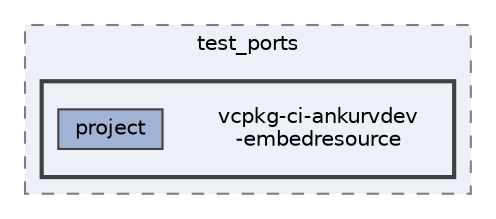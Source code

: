 digraph "external/reflect-cpp/vcpkg/scripts/test_ports/vcpkg-ci-ankurvdev-embedresource"
{
 // LATEX_PDF_SIZE
  bgcolor="transparent";
  edge [fontname=Helvetica,fontsize=10,labelfontname=Helvetica,labelfontsize=10];
  node [fontname=Helvetica,fontsize=10,shape=box,height=0.2,width=0.4];
  compound=true
  subgraph clusterdir_614319e75e3cb1c2518e03bcc560f01e {
    graph [ bgcolor="#edf0f7", pencolor="grey50", label="test_ports", fontname=Helvetica,fontsize=10 style="filled,dashed", URL="dir_614319e75e3cb1c2518e03bcc560f01e.html",tooltip=""]
  subgraph clusterdir_aa24103cc2faf7a2486dd9ddebaf0129 {
    graph [ bgcolor="#edf0f7", pencolor="grey25", label="", fontname=Helvetica,fontsize=10 style="filled,bold", URL="dir_aa24103cc2faf7a2486dd9ddebaf0129.html",tooltip=""]
    dir_aa24103cc2faf7a2486dd9ddebaf0129 [shape=plaintext, label="vcpkg-ci-ankurvdev\l-embedresource"];
  dir_0aa123d5b7550bcc955e6858bef55b6b [label="project", fillcolor="#a2b4d6", color="grey25", style="filled", URL="dir_0aa123d5b7550bcc955e6858bef55b6b.html",tooltip=""];
  }
  }
}
